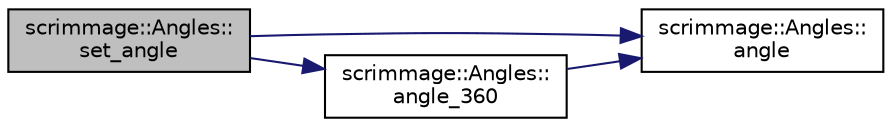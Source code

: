 digraph "scrimmage::Angles::set_angle"
{
 // LATEX_PDF_SIZE
  edge [fontname="Helvetica",fontsize="10",labelfontname="Helvetica",labelfontsize="10"];
  node [fontname="Helvetica",fontsize="10",shape=record];
  rankdir="LR";
  Node1 [label="scrimmage::Angles::\lset_angle",height=0.2,width=0.4,color="black", fillcolor="grey75", style="filled", fontcolor="black",tooltip=" "];
  Node1 -> Node2 [color="midnightblue",fontsize="10",style="solid",fontname="Helvetica"];
  Node2 [label="scrimmage::Angles::\langle",height=0.2,width=0.4,color="black", fillcolor="white", style="filled",URL="$classscrimmage_1_1Angles.html#aaa89bbf40a656a2dd3ca6bbea0cda034",tooltip=" "];
  Node1 -> Node3 [color="midnightblue",fontsize="10",style="solid",fontname="Helvetica"];
  Node3 [label="scrimmage::Angles::\langle_360",height=0.2,width=0.4,color="black", fillcolor="white", style="filled",URL="$classscrimmage_1_1Angles.html#a264ec02ca8e76a591481b1056c18e3e3",tooltip=" "];
  Node3 -> Node2 [color="midnightblue",fontsize="10",style="solid",fontname="Helvetica"];
}
